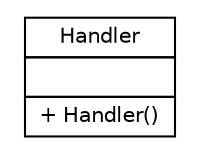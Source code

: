 #!/usr/local/bin/dot
#
# Class diagram 
# Generated by UMLGraph version R5_6 (http://www.umlgraph.org/)
#

digraph G {
	edge [fontname="Helvetica",fontsize=10,labelfontname="Helvetica",labelfontsize=10];
	node [fontname="Helvetica",fontsize=10,shape=plaintext];
	nodesep=0.25;
	ranksep=0.5;
	// sorcer.util.bdb.sos.Handler
	c17104 [label=<<table title="sorcer.util.bdb.sos.Handler" border="0" cellborder="1" cellspacing="0" cellpadding="2" port="p" href="./Handler.html">
		<tr><td><table border="0" cellspacing="0" cellpadding="1">
<tr><td align="center" balign="center"> Handler </td></tr>
		</table></td></tr>
		<tr><td><table border="0" cellspacing="0" cellpadding="1">
<tr><td align="left" balign="left">  </td></tr>
		</table></td></tr>
		<tr><td><table border="0" cellspacing="0" cellpadding="1">
<tr><td align="left" balign="left"> + Handler() </td></tr>
		</table></td></tr>
		</table>>, URL="./Handler.html", fontname="Helvetica", fontcolor="black", fontsize=10.0];
}

